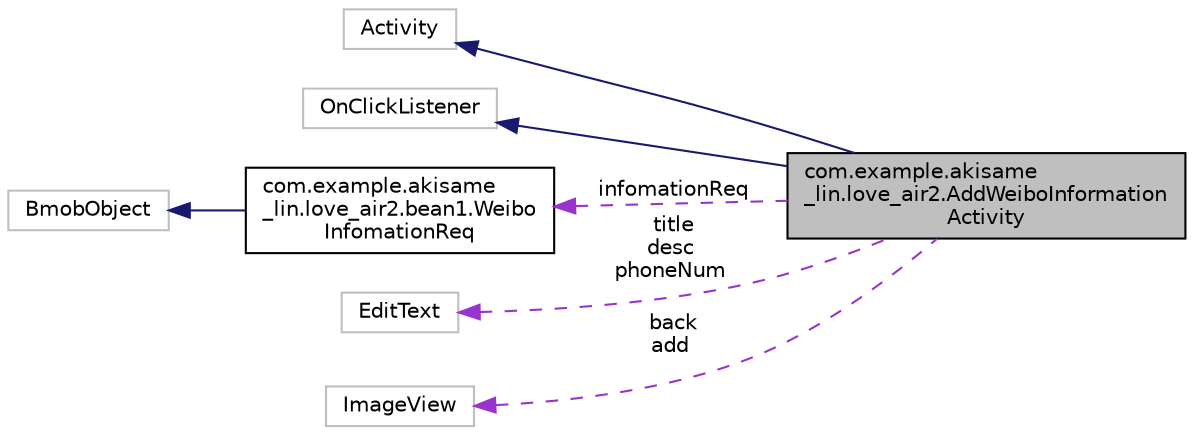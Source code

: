 digraph "com.example.akisame_lin.love_air2.AddWeiboInformationActivity"
{
 // LATEX_PDF_SIZE
  edge [fontname="Helvetica",fontsize="10",labelfontname="Helvetica",labelfontsize="10"];
  node [fontname="Helvetica",fontsize="10",shape=record];
  rankdir="LR";
  Node3 [label="com.example.akisame\l_lin.love_air2.AddWeiboInformation\lActivity",height=0.2,width=0.4,color="black", fillcolor="grey75", style="filled", fontcolor="black",tooltip=" "];
  Node4 -> Node3 [dir="back",color="midnightblue",fontsize="10",style="solid"];
  Node4 [label="Activity",height=0.2,width=0.4,color="grey75", fillcolor="white", style="filled",tooltip=" "];
  Node5 -> Node3 [dir="back",color="midnightblue",fontsize="10",style="solid"];
  Node5 [label="OnClickListener",height=0.2,width=0.4,color="grey75", fillcolor="white", style="filled",tooltip=" "];
  Node6 -> Node3 [dir="back",color="darkorchid3",fontsize="10",style="dashed",label=" infomationReq" ];
  Node6 [label="com.example.akisame\l_lin.love_air2.bean1.Weibo\lInfomationReq",height=0.2,width=0.4,color="black", fillcolor="white", style="filled",URL="$classcom_1_1example_1_1akisame__lin_1_1love__air2_1_1bean1_1_1_weibo_infomation_req.html",tooltip=" "];
  Node7 -> Node6 [dir="back",color="midnightblue",fontsize="10",style="solid"];
  Node7 [label="BmobObject",height=0.2,width=0.4,color="grey75", fillcolor="white", style="filled",tooltip=" "];
  Node8 -> Node3 [dir="back",color="darkorchid3",fontsize="10",style="dashed",label=" title\ndesc\nphoneNum" ];
  Node8 [label="EditText",height=0.2,width=0.4,color="grey75", fillcolor="white", style="filled",tooltip=" "];
  Node9 -> Node3 [dir="back",color="darkorchid3",fontsize="10",style="dashed",label=" back\nadd" ];
  Node9 [label="ImageView",height=0.2,width=0.4,color="grey75", fillcolor="white", style="filled",tooltip=" "];
}
